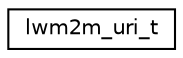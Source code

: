 digraph "Graphical Class Hierarchy"
{
 // LATEX_PDF_SIZE
  edge [fontname="Helvetica",fontsize="10",labelfontname="Helvetica",labelfontsize="10"];
  node [fontname="Helvetica",fontsize="10",shape=record];
  rankdir="LR";
  Node0 [label="lwm2m_uri_t",height=0.2,width=0.4,color="black", fillcolor="white", style="filled",URL="$structlwm2m__uri__t.html",tooltip="Representation of an URI in a LwM2M client (defined in liblwm2m.h)."];
}
